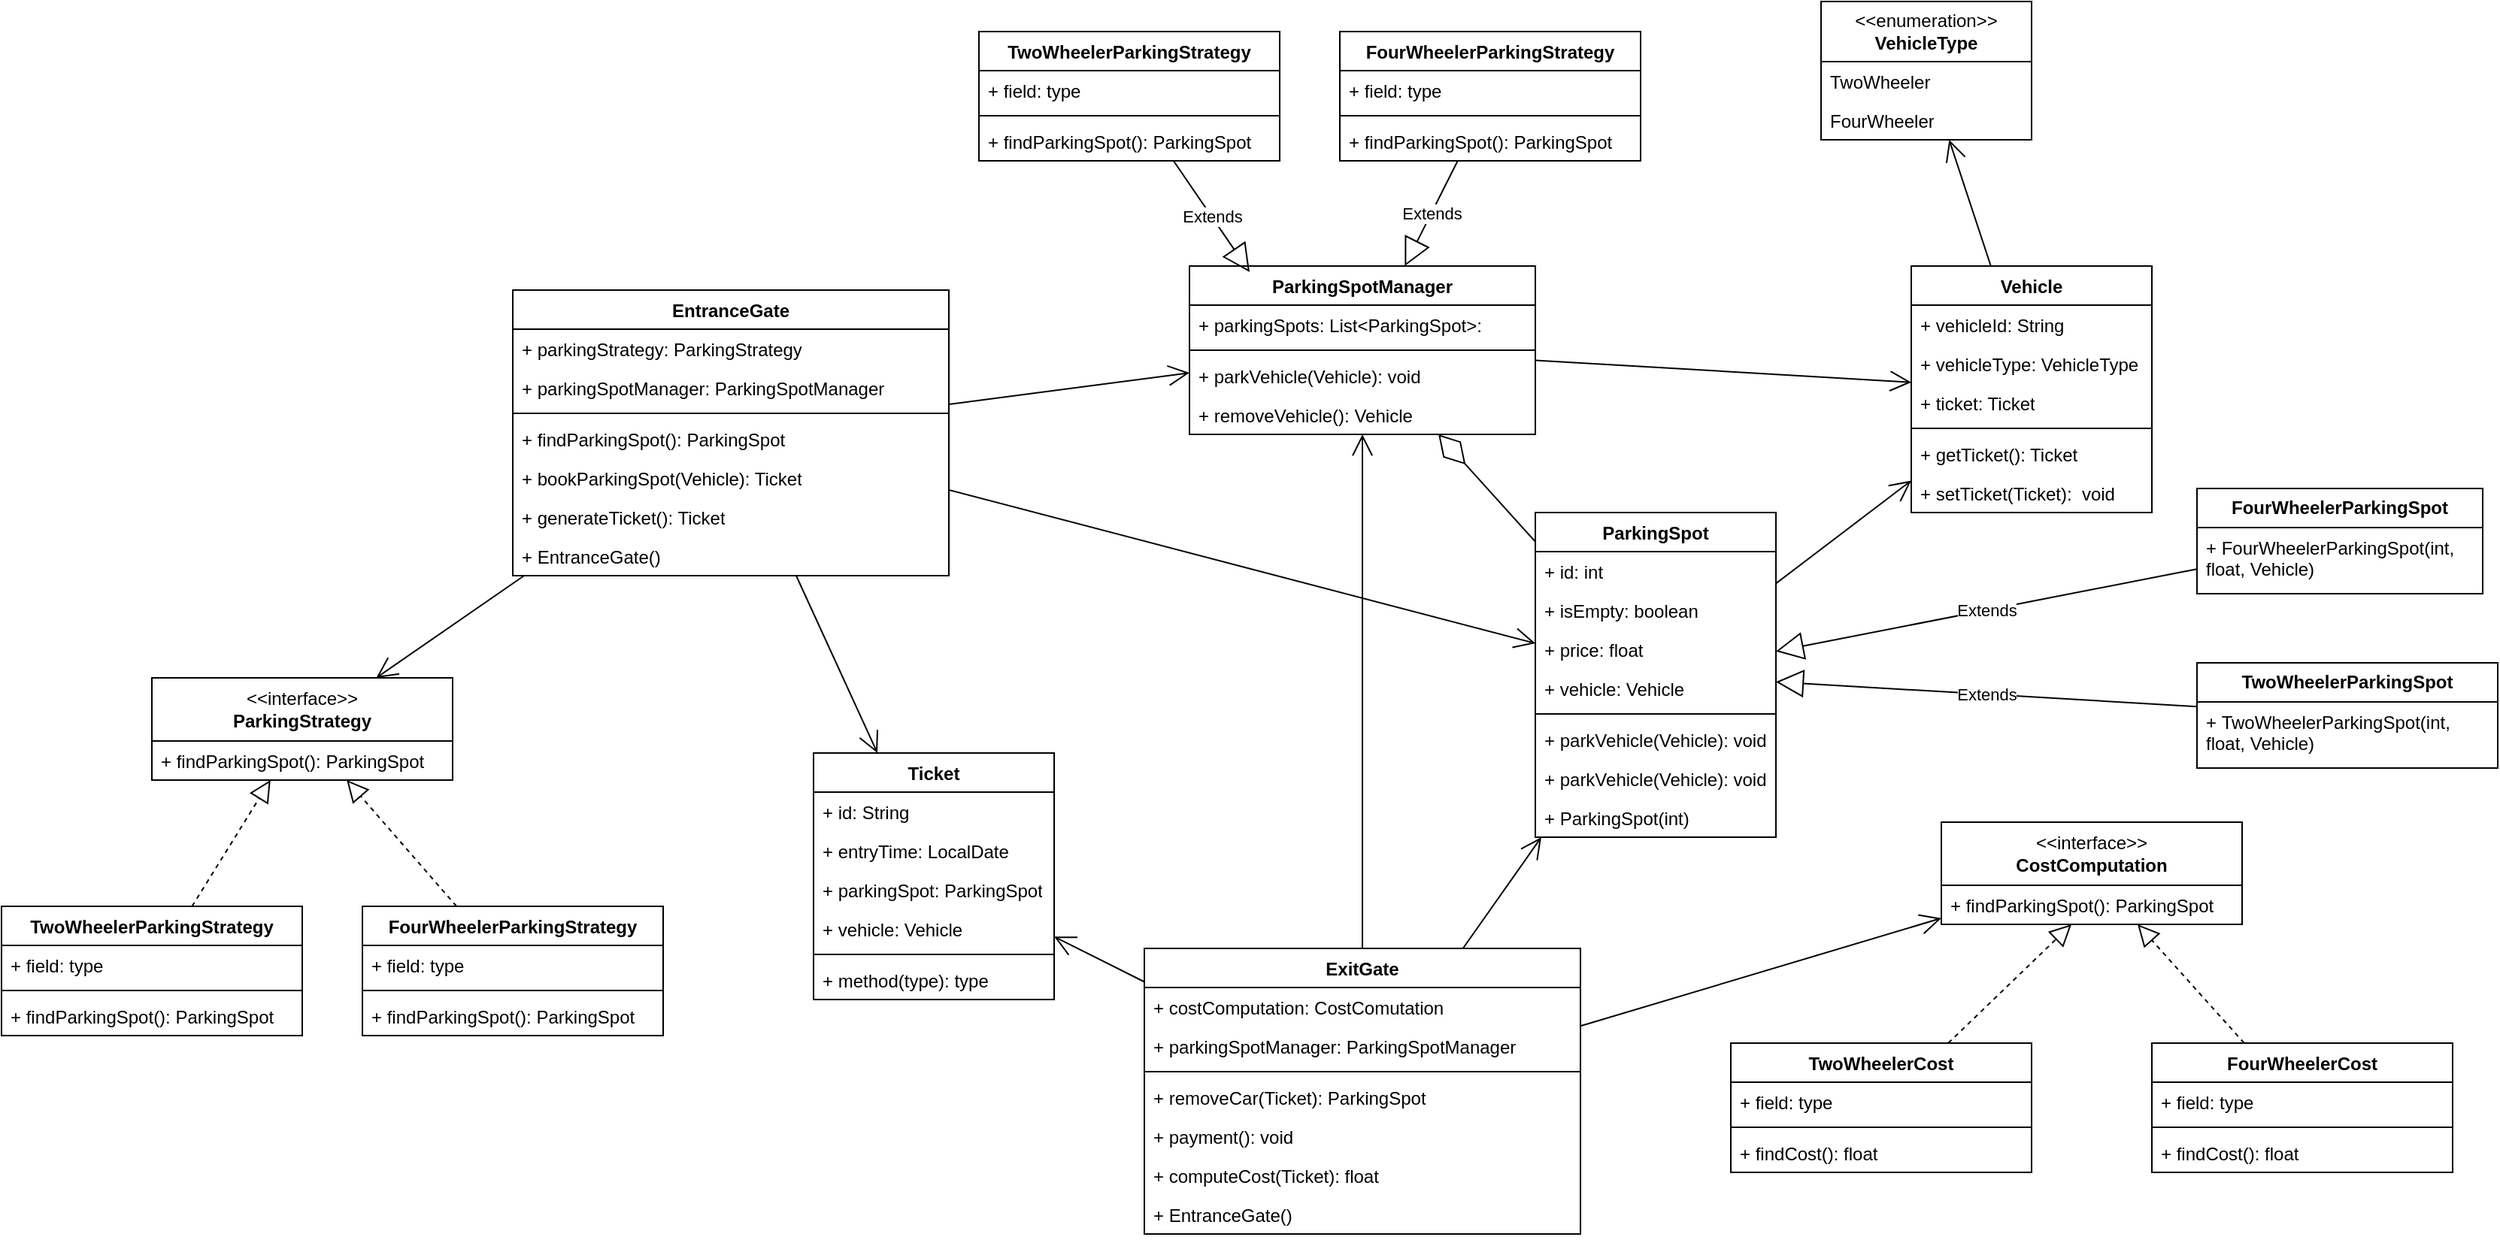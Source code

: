 <mxfile version="24.9.1">
  <diagram name="Page-1" id="A_3Z3gADPUwUNIoHM96N">
    <mxGraphModel dx="2516" dy="828" grid="1" gridSize="10" guides="1" tooltips="1" connect="1" arrows="1" fold="1" page="1" pageScale="1" pageWidth="850" pageHeight="1100" math="0" shadow="0">
      <root>
        <mxCell id="0" />
        <mxCell id="1" parent="0" />
        <mxCell id="FUsT_DUkwrvL3j2b9HlF-2" value="Vehicle" style="swimlane;fontStyle=1;align=center;verticalAlign=top;childLayout=stackLayout;horizontal=1;startSize=26;horizontalStack=0;resizeParent=1;resizeParentMax=0;resizeLast=0;collapsible=1;marginBottom=0;whiteSpace=wrap;html=1;" parent="1" vertex="1">
          <mxGeometry x="640" y="196" width="160" height="164" as="geometry" />
        </mxCell>
        <mxCell id="FUsT_DUkwrvL3j2b9HlF-6" value="+ vehicleId: String" style="text;strokeColor=none;fillColor=none;align=left;verticalAlign=top;spacingLeft=4;spacingRight=4;overflow=hidden;rotatable=0;points=[[0,0.5],[1,0.5]];portConstraint=eastwest;whiteSpace=wrap;html=1;" parent="FUsT_DUkwrvL3j2b9HlF-2" vertex="1">
          <mxGeometry y="26" width="160" height="26" as="geometry" />
        </mxCell>
        <mxCell id="FUsT_DUkwrvL3j2b9HlF-3" value="+ vehicleType: VehicleType" style="text;strokeColor=none;fillColor=none;align=left;verticalAlign=top;spacingLeft=4;spacingRight=4;overflow=hidden;rotatable=0;points=[[0,0.5],[1,0.5]];portConstraint=eastwest;whiteSpace=wrap;html=1;" parent="FUsT_DUkwrvL3j2b9HlF-2" vertex="1">
          <mxGeometry y="52" width="160" height="26" as="geometry" />
        </mxCell>
        <mxCell id="usucoXIrSyhPWJCQxuVE-34" value="+ ticket: Ticket" style="text;strokeColor=none;fillColor=none;align=left;verticalAlign=top;spacingLeft=4;spacingRight=4;overflow=hidden;rotatable=0;points=[[0,0.5],[1,0.5]];portConstraint=eastwest;whiteSpace=wrap;html=1;" parent="FUsT_DUkwrvL3j2b9HlF-2" vertex="1">
          <mxGeometry y="78" width="160" height="26" as="geometry" />
        </mxCell>
        <mxCell id="FUsT_DUkwrvL3j2b9HlF-4" value="" style="line;strokeWidth=1;fillColor=none;align=left;verticalAlign=middle;spacingTop=-1;spacingLeft=3;spacingRight=3;rotatable=0;labelPosition=right;points=[];portConstraint=eastwest;strokeColor=inherit;" parent="FUsT_DUkwrvL3j2b9HlF-2" vertex="1">
          <mxGeometry y="104" width="160" height="8" as="geometry" />
        </mxCell>
        <mxCell id="FUsT_DUkwrvL3j2b9HlF-5" value="+ getTicket(): Ticket" style="text;strokeColor=none;fillColor=none;align=left;verticalAlign=top;spacingLeft=4;spacingRight=4;overflow=hidden;rotatable=0;points=[[0,0.5],[1,0.5]];portConstraint=eastwest;whiteSpace=wrap;html=1;" parent="FUsT_DUkwrvL3j2b9HlF-2" vertex="1">
          <mxGeometry y="112" width="160" height="26" as="geometry" />
        </mxCell>
        <mxCell id="usucoXIrSyhPWJCQxuVE-49" value="+ setTicket(Ticket):&amp;nbsp; void" style="text;strokeColor=none;fillColor=none;align=left;verticalAlign=top;spacingLeft=4;spacingRight=4;overflow=hidden;rotatable=0;points=[[0,0.5],[1,0.5]];portConstraint=eastwest;whiteSpace=wrap;html=1;" parent="FUsT_DUkwrvL3j2b9HlF-2" vertex="1">
          <mxGeometry y="138" width="160" height="26" as="geometry" />
        </mxCell>
        <mxCell id="FUsT_DUkwrvL3j2b9HlF-9" value="&amp;lt;&amp;lt;enumeration&amp;gt;&amp;gt;&lt;br&gt;&lt;b&gt;VehicleType&lt;br&gt;&lt;/b&gt;" style="swimlane;fontStyle=0;childLayout=stackLayout;horizontal=1;startSize=40;fillColor=none;horizontalStack=0;resizeParent=1;resizeParentMax=0;resizeLast=0;collapsible=1;marginBottom=0;whiteSpace=wrap;html=1;" parent="1" vertex="1">
          <mxGeometry x="580" y="20" width="140" height="92" as="geometry" />
        </mxCell>
        <mxCell id="FUsT_DUkwrvL3j2b9HlF-10" value="TwoWheeler" style="text;strokeColor=none;fillColor=none;align=left;verticalAlign=top;spacingLeft=4;spacingRight=4;overflow=hidden;rotatable=0;points=[[0,0.5],[1,0.5]];portConstraint=eastwest;whiteSpace=wrap;html=1;" parent="FUsT_DUkwrvL3j2b9HlF-9" vertex="1">
          <mxGeometry y="40" width="140" height="26" as="geometry" />
        </mxCell>
        <mxCell id="FUsT_DUkwrvL3j2b9HlF-11" value="FourWheeler" style="text;strokeColor=none;fillColor=none;align=left;verticalAlign=top;spacingLeft=4;spacingRight=4;overflow=hidden;rotatable=0;points=[[0,0.5],[1,0.5]];portConstraint=eastwest;whiteSpace=wrap;html=1;" parent="FUsT_DUkwrvL3j2b9HlF-9" vertex="1">
          <mxGeometry y="66" width="140" height="26" as="geometry" />
        </mxCell>
        <mxCell id="FUsT_DUkwrvL3j2b9HlF-14" value="" style="endArrow=open;endFill=1;endSize=12;html=1;rounded=0;" parent="1" source="FUsT_DUkwrvL3j2b9HlF-2" target="FUsT_DUkwrvL3j2b9HlF-9" edge="1">
          <mxGeometry width="160" relative="1" as="geometry">
            <mxPoint x="340" y="420" as="sourcePoint" />
            <mxPoint x="500" y="420" as="targetPoint" />
          </mxGeometry>
        </mxCell>
        <mxCell id="FUsT_DUkwrvL3j2b9HlF-19" value="ParkingSpot" style="swimlane;fontStyle=1;align=center;verticalAlign=top;childLayout=stackLayout;horizontal=1;startSize=26;horizontalStack=0;resizeParent=1;resizeParentMax=0;resizeLast=0;collapsible=1;marginBottom=0;whiteSpace=wrap;html=1;" parent="1" vertex="1">
          <mxGeometry x="390" y="360" width="160" height="216" as="geometry" />
        </mxCell>
        <mxCell id="FUsT_DUkwrvL3j2b9HlF-20" value="+ id: int" style="text;strokeColor=none;fillColor=none;align=left;verticalAlign=top;spacingLeft=4;spacingRight=4;overflow=hidden;rotatable=0;points=[[0,0.5],[1,0.5]];portConstraint=eastwest;whiteSpace=wrap;html=1;" parent="FUsT_DUkwrvL3j2b9HlF-19" vertex="1">
          <mxGeometry y="26" width="160" height="26" as="geometry" />
        </mxCell>
        <mxCell id="FUsT_DUkwrvL3j2b9HlF-25" value="+ isEmpty: boolean" style="text;strokeColor=none;fillColor=none;align=left;verticalAlign=top;spacingLeft=4;spacingRight=4;overflow=hidden;rotatable=0;points=[[0,0.5],[1,0.5]];portConstraint=eastwest;whiteSpace=wrap;html=1;" parent="FUsT_DUkwrvL3j2b9HlF-19" vertex="1">
          <mxGeometry y="52" width="160" height="26" as="geometry" />
        </mxCell>
        <mxCell id="FUsT_DUkwrvL3j2b9HlF-26" value="+ price: float" style="text;strokeColor=none;fillColor=none;align=left;verticalAlign=top;spacingLeft=4;spacingRight=4;overflow=hidden;rotatable=0;points=[[0,0.5],[1,0.5]];portConstraint=eastwest;whiteSpace=wrap;html=1;" parent="FUsT_DUkwrvL3j2b9HlF-19" vertex="1">
          <mxGeometry y="78" width="160" height="26" as="geometry" />
        </mxCell>
        <mxCell id="FUsT_DUkwrvL3j2b9HlF-23" value="+ vehicle: Vehicle" style="text;strokeColor=none;fillColor=none;align=left;verticalAlign=top;spacingLeft=4;spacingRight=4;overflow=hidden;rotatable=0;points=[[0,0.5],[1,0.5]];portConstraint=eastwest;whiteSpace=wrap;html=1;" parent="FUsT_DUkwrvL3j2b9HlF-19" vertex="1">
          <mxGeometry y="104" width="160" height="26" as="geometry" />
        </mxCell>
        <mxCell id="FUsT_DUkwrvL3j2b9HlF-21" value="" style="line;strokeWidth=1;fillColor=none;align=left;verticalAlign=middle;spacingTop=-1;spacingLeft=3;spacingRight=3;rotatable=0;labelPosition=right;points=[];portConstraint=eastwest;strokeColor=inherit;" parent="FUsT_DUkwrvL3j2b9HlF-19" vertex="1">
          <mxGeometry y="130" width="160" height="8" as="geometry" />
        </mxCell>
        <mxCell id="FUsT_DUkwrvL3j2b9HlF-22" value="+ parkVehicle(Vehicle): void" style="text;strokeColor=none;fillColor=none;align=left;verticalAlign=top;spacingLeft=4;spacingRight=4;overflow=hidden;rotatable=0;points=[[0,0.5],[1,0.5]];portConstraint=eastwest;whiteSpace=wrap;html=1;" parent="FUsT_DUkwrvL3j2b9HlF-19" vertex="1">
          <mxGeometry y="138" width="160" height="26" as="geometry" />
        </mxCell>
        <mxCell id="FUsT_DUkwrvL3j2b9HlF-28" value="+ parkVehicle(Vehicle): void" style="text;strokeColor=none;fillColor=none;align=left;verticalAlign=top;spacingLeft=4;spacingRight=4;overflow=hidden;rotatable=0;points=[[0,0.5],[1,0.5]];portConstraint=eastwest;whiteSpace=wrap;html=1;" parent="FUsT_DUkwrvL3j2b9HlF-19" vertex="1">
          <mxGeometry y="164" width="160" height="26" as="geometry" />
        </mxCell>
        <mxCell id="FUsT_DUkwrvL3j2b9HlF-27" value="+ ParkingSpot(int)" style="text;strokeColor=none;fillColor=none;align=left;verticalAlign=top;spacingLeft=4;spacingRight=4;overflow=hidden;rotatable=0;points=[[0,0.5],[1,0.5]];portConstraint=eastwest;whiteSpace=wrap;html=1;" parent="FUsT_DUkwrvL3j2b9HlF-19" vertex="1">
          <mxGeometry y="190" width="160" height="26" as="geometry" />
        </mxCell>
        <mxCell id="FUsT_DUkwrvL3j2b9HlF-29" value="ParkingSpotManager" style="swimlane;fontStyle=1;align=center;verticalAlign=top;childLayout=stackLayout;horizontal=1;startSize=26;horizontalStack=0;resizeParent=1;resizeParentMax=0;resizeLast=0;collapsible=1;marginBottom=0;whiteSpace=wrap;html=1;" parent="1" vertex="1">
          <mxGeometry x="160" y="196" width="230" height="112" as="geometry" />
        </mxCell>
        <mxCell id="FUsT_DUkwrvL3j2b9HlF-33" value="+ parkingSpots: List&amp;lt;ParkingSpot&amp;gt;:" style="text;strokeColor=none;fillColor=none;align=left;verticalAlign=top;spacingLeft=4;spacingRight=4;overflow=hidden;rotatable=0;points=[[0,0.5],[1,0.5]];portConstraint=eastwest;whiteSpace=wrap;html=1;" parent="FUsT_DUkwrvL3j2b9HlF-29" vertex="1">
          <mxGeometry y="26" width="230" height="26" as="geometry" />
        </mxCell>
        <mxCell id="FUsT_DUkwrvL3j2b9HlF-31" value="" style="line;strokeWidth=1;fillColor=none;align=left;verticalAlign=middle;spacingTop=-1;spacingLeft=3;spacingRight=3;rotatable=0;labelPosition=right;points=[];portConstraint=eastwest;strokeColor=inherit;" parent="FUsT_DUkwrvL3j2b9HlF-29" vertex="1">
          <mxGeometry y="52" width="230" height="8" as="geometry" />
        </mxCell>
        <mxCell id="FUsT_DUkwrvL3j2b9HlF-32" value="+ parkVehicle(Vehicle): void" style="text;strokeColor=none;fillColor=none;align=left;verticalAlign=top;spacingLeft=4;spacingRight=4;overflow=hidden;rotatable=0;points=[[0,0.5],[1,0.5]];portConstraint=eastwest;whiteSpace=wrap;html=1;" parent="FUsT_DUkwrvL3j2b9HlF-29" vertex="1">
          <mxGeometry y="60" width="230" height="26" as="geometry" />
        </mxCell>
        <mxCell id="FUsT_DUkwrvL3j2b9HlF-34" value="+ removeVehicle(): Vehicle" style="text;strokeColor=none;fillColor=none;align=left;verticalAlign=top;spacingLeft=4;spacingRight=4;overflow=hidden;rotatable=0;points=[[0,0.5],[1,0.5]];portConstraint=eastwest;whiteSpace=wrap;html=1;" parent="FUsT_DUkwrvL3j2b9HlF-29" vertex="1">
          <mxGeometry y="86" width="230" height="26" as="geometry" />
        </mxCell>
        <mxCell id="FUsT_DUkwrvL3j2b9HlF-35" value="" style="endArrow=diamondThin;endFill=0;endSize=24;html=1;rounded=0;" parent="1" source="FUsT_DUkwrvL3j2b9HlF-19" target="FUsT_DUkwrvL3j2b9HlF-29" edge="1">
          <mxGeometry width="160" relative="1" as="geometry">
            <mxPoint x="190" y="270" as="sourcePoint" />
            <mxPoint x="350" y="270" as="targetPoint" />
          </mxGeometry>
        </mxCell>
        <mxCell id="FUsT_DUkwrvL3j2b9HlF-37" value="" style="endArrow=open;endFill=1;endSize=12;html=1;rounded=0;" parent="1" source="FUsT_DUkwrvL3j2b9HlF-19" target="FUsT_DUkwrvL3j2b9HlF-2" edge="1">
          <mxGeometry width="160" relative="1" as="geometry">
            <mxPoint x="540" y="418" as="sourcePoint" />
            <mxPoint x="569" y="320" as="targetPoint" />
          </mxGeometry>
        </mxCell>
        <mxCell id="FUsT_DUkwrvL3j2b9HlF-38" value="" style="endArrow=open;endFill=1;endSize=12;html=1;rounded=0;" parent="1" source="FUsT_DUkwrvL3j2b9HlF-29" target="FUsT_DUkwrvL3j2b9HlF-2" edge="1">
          <mxGeometry width="160" relative="1" as="geometry">
            <mxPoint x="757" y="290" as="sourcePoint" />
            <mxPoint x="786" y="192" as="targetPoint" />
          </mxGeometry>
        </mxCell>
        <mxCell id="FUsT_DUkwrvL3j2b9HlF-39" value="Ticket" style="swimlane;fontStyle=1;align=center;verticalAlign=top;childLayout=stackLayout;horizontal=1;startSize=26;horizontalStack=0;resizeParent=1;resizeParentMax=0;resizeLast=0;collapsible=1;marginBottom=0;whiteSpace=wrap;html=1;" parent="1" vertex="1">
          <mxGeometry x="-90" y="520" width="160" height="164" as="geometry" />
        </mxCell>
        <mxCell id="FUsT_DUkwrvL3j2b9HlF-40" value="+ id: String" style="text;strokeColor=none;fillColor=none;align=left;verticalAlign=top;spacingLeft=4;spacingRight=4;overflow=hidden;rotatable=0;points=[[0,0.5],[1,0.5]];portConstraint=eastwest;whiteSpace=wrap;html=1;" parent="FUsT_DUkwrvL3j2b9HlF-39" vertex="1">
          <mxGeometry y="26" width="160" height="26" as="geometry" />
        </mxCell>
        <mxCell id="FUsT_DUkwrvL3j2b9HlF-44" value="+ entryTime: LocalDate" style="text;strokeColor=none;fillColor=none;align=left;verticalAlign=top;spacingLeft=4;spacingRight=4;overflow=hidden;rotatable=0;points=[[0,0.5],[1,0.5]];portConstraint=eastwest;whiteSpace=wrap;html=1;" parent="FUsT_DUkwrvL3j2b9HlF-39" vertex="1">
          <mxGeometry y="52" width="160" height="26" as="geometry" />
        </mxCell>
        <mxCell id="FUsT_DUkwrvL3j2b9HlF-45" value="+ parkingSpot: ParkingSpot" style="text;strokeColor=none;fillColor=none;align=left;verticalAlign=top;spacingLeft=4;spacingRight=4;overflow=hidden;rotatable=0;points=[[0,0.5],[1,0.5]];portConstraint=eastwest;whiteSpace=wrap;html=1;" parent="FUsT_DUkwrvL3j2b9HlF-39" vertex="1">
          <mxGeometry y="78" width="160" height="26" as="geometry" />
        </mxCell>
        <mxCell id="FUsT_DUkwrvL3j2b9HlF-43" value="+ vehicle: Vehicle" style="text;strokeColor=none;fillColor=none;align=left;verticalAlign=top;spacingLeft=4;spacingRight=4;overflow=hidden;rotatable=0;points=[[0,0.5],[1,0.5]];portConstraint=eastwest;whiteSpace=wrap;html=1;" parent="FUsT_DUkwrvL3j2b9HlF-39" vertex="1">
          <mxGeometry y="104" width="160" height="26" as="geometry" />
        </mxCell>
        <mxCell id="FUsT_DUkwrvL3j2b9HlF-41" value="" style="line;strokeWidth=1;fillColor=none;align=left;verticalAlign=middle;spacingTop=-1;spacingLeft=3;spacingRight=3;rotatable=0;labelPosition=right;points=[];portConstraint=eastwest;strokeColor=inherit;" parent="FUsT_DUkwrvL3j2b9HlF-39" vertex="1">
          <mxGeometry y="130" width="160" height="8" as="geometry" />
        </mxCell>
        <mxCell id="FUsT_DUkwrvL3j2b9HlF-42" value="+ method(type): type" style="text;strokeColor=none;fillColor=none;align=left;verticalAlign=top;spacingLeft=4;spacingRight=4;overflow=hidden;rotatable=0;points=[[0,0.5],[1,0.5]];portConstraint=eastwest;whiteSpace=wrap;html=1;" parent="FUsT_DUkwrvL3j2b9HlF-39" vertex="1">
          <mxGeometry y="138" width="160" height="26" as="geometry" />
        </mxCell>
        <mxCell id="usucoXIrSyhPWJCQxuVE-2" value="&amp;lt;&amp;lt;interface&amp;gt;&amp;gt;&lt;div&gt;&lt;b&gt;ParkingStrategy&lt;/b&gt;&lt;/div&gt;" style="swimlane;fontStyle=0;childLayout=stackLayout;horizontal=1;startSize=42;fillColor=none;horizontalStack=0;resizeParent=1;resizeParentMax=0;resizeLast=0;collapsible=1;marginBottom=0;whiteSpace=wrap;html=1;" parent="1" vertex="1">
          <mxGeometry x="-530" y="470" width="200" height="68" as="geometry" />
        </mxCell>
        <mxCell id="usucoXIrSyhPWJCQxuVE-3" value="+ findParkingSpot(): ParkingSpot" style="text;strokeColor=none;fillColor=none;align=left;verticalAlign=top;spacingLeft=4;spacingRight=4;overflow=hidden;rotatable=0;points=[[0,0.5],[1,0.5]];portConstraint=eastwest;whiteSpace=wrap;html=1;" parent="usucoXIrSyhPWJCQxuVE-2" vertex="1">
          <mxGeometry y="42" width="200" height="26" as="geometry" />
        </mxCell>
        <mxCell id="usucoXIrSyhPWJCQxuVE-6" style="edgeStyle=orthogonalEdgeStyle;rounded=0;orthogonalLoop=1;jettySize=auto;html=1;exitX=1;exitY=0.5;exitDx=0;exitDy=0;" parent="usucoXIrSyhPWJCQxuVE-2" source="usucoXIrSyhPWJCQxuVE-3" target="usucoXIrSyhPWJCQxuVE-3" edge="1">
          <mxGeometry relative="1" as="geometry" />
        </mxCell>
        <mxCell id="usucoXIrSyhPWJCQxuVE-7" value="TwoWheelerParkingStrategy" style="swimlane;fontStyle=1;align=center;verticalAlign=top;childLayout=stackLayout;horizontal=1;startSize=26;horizontalStack=0;resizeParent=1;resizeParentMax=0;resizeLast=0;collapsible=1;marginBottom=0;whiteSpace=wrap;html=1;" parent="1" vertex="1">
          <mxGeometry x="-630" y="622" width="200" height="86" as="geometry" />
        </mxCell>
        <mxCell id="usucoXIrSyhPWJCQxuVE-8" value="+ field: type" style="text;strokeColor=none;fillColor=none;align=left;verticalAlign=top;spacingLeft=4;spacingRight=4;overflow=hidden;rotatable=0;points=[[0,0.5],[1,0.5]];portConstraint=eastwest;whiteSpace=wrap;html=1;" parent="usucoXIrSyhPWJCQxuVE-7" vertex="1">
          <mxGeometry y="26" width="200" height="26" as="geometry" />
        </mxCell>
        <mxCell id="usucoXIrSyhPWJCQxuVE-9" value="" style="line;strokeWidth=1;fillColor=none;align=left;verticalAlign=middle;spacingTop=-1;spacingLeft=3;spacingRight=3;rotatable=0;labelPosition=right;points=[];portConstraint=eastwest;strokeColor=inherit;" parent="usucoXIrSyhPWJCQxuVE-7" vertex="1">
          <mxGeometry y="52" width="200" height="8" as="geometry" />
        </mxCell>
        <mxCell id="usucoXIrSyhPWJCQxuVE-10" value="+ findParkingSpot(): ParkingSpot" style="text;strokeColor=none;fillColor=none;align=left;verticalAlign=top;spacingLeft=4;spacingRight=4;overflow=hidden;rotatable=0;points=[[0,0.5],[1,0.5]];portConstraint=eastwest;whiteSpace=wrap;html=1;" parent="usucoXIrSyhPWJCQxuVE-7" vertex="1">
          <mxGeometry y="60" width="200" height="26" as="geometry" />
        </mxCell>
        <mxCell id="usucoXIrSyhPWJCQxuVE-11" value="FourWheelerParkingStrategy" style="swimlane;fontStyle=1;align=center;verticalAlign=top;childLayout=stackLayout;horizontal=1;startSize=26;horizontalStack=0;resizeParent=1;resizeParentMax=0;resizeLast=0;collapsible=1;marginBottom=0;whiteSpace=wrap;html=1;" parent="1" vertex="1">
          <mxGeometry x="-390" y="622" width="200" height="86" as="geometry" />
        </mxCell>
        <mxCell id="usucoXIrSyhPWJCQxuVE-12" value="+ field: type" style="text;strokeColor=none;fillColor=none;align=left;verticalAlign=top;spacingLeft=4;spacingRight=4;overflow=hidden;rotatable=0;points=[[0,0.5],[1,0.5]];portConstraint=eastwest;whiteSpace=wrap;html=1;" parent="usucoXIrSyhPWJCQxuVE-11" vertex="1">
          <mxGeometry y="26" width="200" height="26" as="geometry" />
        </mxCell>
        <mxCell id="usucoXIrSyhPWJCQxuVE-13" value="" style="line;strokeWidth=1;fillColor=none;align=left;verticalAlign=middle;spacingTop=-1;spacingLeft=3;spacingRight=3;rotatable=0;labelPosition=right;points=[];portConstraint=eastwest;strokeColor=inherit;" parent="usucoXIrSyhPWJCQxuVE-11" vertex="1">
          <mxGeometry y="52" width="200" height="8" as="geometry" />
        </mxCell>
        <mxCell id="usucoXIrSyhPWJCQxuVE-14" value="+ findParkingSpot(): ParkingSpot" style="text;strokeColor=none;fillColor=none;align=left;verticalAlign=top;spacingLeft=4;spacingRight=4;overflow=hidden;rotatable=0;points=[[0,0.5],[1,0.5]];portConstraint=eastwest;whiteSpace=wrap;html=1;" parent="usucoXIrSyhPWJCQxuVE-11" vertex="1">
          <mxGeometry y="60" width="200" height="26" as="geometry" />
        </mxCell>
        <mxCell id="usucoXIrSyhPWJCQxuVE-15" value="&amp;lt;&amp;lt;interface&amp;gt;&amp;gt;&lt;div&gt;&lt;b&gt;CostComputation&lt;/b&gt;&lt;/div&gt;" style="swimlane;fontStyle=0;childLayout=stackLayout;horizontal=1;startSize=42;fillColor=none;horizontalStack=0;resizeParent=1;resizeParentMax=0;resizeLast=0;collapsible=1;marginBottom=0;whiteSpace=wrap;html=1;" parent="1" vertex="1">
          <mxGeometry x="660" y="566" width="200" height="68" as="geometry" />
        </mxCell>
        <mxCell id="usucoXIrSyhPWJCQxuVE-16" value="+ findParkingSpot(): ParkingSpot" style="text;strokeColor=none;fillColor=none;align=left;verticalAlign=top;spacingLeft=4;spacingRight=4;overflow=hidden;rotatable=0;points=[[0,0.5],[1,0.5]];portConstraint=eastwest;whiteSpace=wrap;html=1;" parent="usucoXIrSyhPWJCQxuVE-15" vertex="1">
          <mxGeometry y="42" width="200" height="26" as="geometry" />
        </mxCell>
        <mxCell id="usucoXIrSyhPWJCQxuVE-17" style="edgeStyle=orthogonalEdgeStyle;rounded=0;orthogonalLoop=1;jettySize=auto;html=1;exitX=1;exitY=0.5;exitDx=0;exitDy=0;" parent="usucoXIrSyhPWJCQxuVE-15" source="usucoXIrSyhPWJCQxuVE-16" target="usucoXIrSyhPWJCQxuVE-16" edge="1">
          <mxGeometry relative="1" as="geometry" />
        </mxCell>
        <mxCell id="usucoXIrSyhPWJCQxuVE-18" value="TwoWheelerCost" style="swimlane;fontStyle=1;align=center;verticalAlign=top;childLayout=stackLayout;horizontal=1;startSize=26;horizontalStack=0;resizeParent=1;resizeParentMax=0;resizeLast=0;collapsible=1;marginBottom=0;whiteSpace=wrap;html=1;" parent="1" vertex="1">
          <mxGeometry x="520" y="713" width="200" height="86" as="geometry" />
        </mxCell>
        <mxCell id="usucoXIrSyhPWJCQxuVE-19" value="+ field: type" style="text;strokeColor=none;fillColor=none;align=left;verticalAlign=top;spacingLeft=4;spacingRight=4;overflow=hidden;rotatable=0;points=[[0,0.5],[1,0.5]];portConstraint=eastwest;whiteSpace=wrap;html=1;" parent="usucoXIrSyhPWJCQxuVE-18" vertex="1">
          <mxGeometry y="26" width="200" height="26" as="geometry" />
        </mxCell>
        <mxCell id="usucoXIrSyhPWJCQxuVE-20" value="" style="line;strokeWidth=1;fillColor=none;align=left;verticalAlign=middle;spacingTop=-1;spacingLeft=3;spacingRight=3;rotatable=0;labelPosition=right;points=[];portConstraint=eastwest;strokeColor=inherit;" parent="usucoXIrSyhPWJCQxuVE-18" vertex="1">
          <mxGeometry y="52" width="200" height="8" as="geometry" />
        </mxCell>
        <mxCell id="usucoXIrSyhPWJCQxuVE-21" value="+ findCost(): float" style="text;strokeColor=none;fillColor=none;align=left;verticalAlign=top;spacingLeft=4;spacingRight=4;overflow=hidden;rotatable=0;points=[[0,0.5],[1,0.5]];portConstraint=eastwest;whiteSpace=wrap;html=1;" parent="usucoXIrSyhPWJCQxuVE-18" vertex="1">
          <mxGeometry y="60" width="200" height="26" as="geometry" />
        </mxCell>
        <mxCell id="usucoXIrSyhPWJCQxuVE-22" value="FourWheelerCost" style="swimlane;fontStyle=1;align=center;verticalAlign=top;childLayout=stackLayout;horizontal=1;startSize=26;horizontalStack=0;resizeParent=1;resizeParentMax=0;resizeLast=0;collapsible=1;marginBottom=0;whiteSpace=wrap;html=1;" parent="1" vertex="1">
          <mxGeometry x="800" y="713" width="200" height="86" as="geometry" />
        </mxCell>
        <mxCell id="usucoXIrSyhPWJCQxuVE-23" value="+ field: type" style="text;strokeColor=none;fillColor=none;align=left;verticalAlign=top;spacingLeft=4;spacingRight=4;overflow=hidden;rotatable=0;points=[[0,0.5],[1,0.5]];portConstraint=eastwest;whiteSpace=wrap;html=1;" parent="usucoXIrSyhPWJCQxuVE-22" vertex="1">
          <mxGeometry y="26" width="200" height="26" as="geometry" />
        </mxCell>
        <mxCell id="usucoXIrSyhPWJCQxuVE-24" value="" style="line;strokeWidth=1;fillColor=none;align=left;verticalAlign=middle;spacingTop=-1;spacingLeft=3;spacingRight=3;rotatable=0;labelPosition=right;points=[];portConstraint=eastwest;strokeColor=inherit;" parent="usucoXIrSyhPWJCQxuVE-22" vertex="1">
          <mxGeometry y="52" width="200" height="8" as="geometry" />
        </mxCell>
        <mxCell id="usucoXIrSyhPWJCQxuVE-25" value="+ findCost(): float" style="text;strokeColor=none;fillColor=none;align=left;verticalAlign=top;spacingLeft=4;spacingRight=4;overflow=hidden;rotatable=0;points=[[0,0.5],[1,0.5]];portConstraint=eastwest;whiteSpace=wrap;html=1;" parent="usucoXIrSyhPWJCQxuVE-22" vertex="1">
          <mxGeometry y="60" width="200" height="26" as="geometry" />
        </mxCell>
        <mxCell id="usucoXIrSyhPWJCQxuVE-26" value="" style="endArrow=block;dashed=1;endFill=0;endSize=12;html=1;rounded=0;" parent="1" source="usucoXIrSyhPWJCQxuVE-18" target="usucoXIrSyhPWJCQxuVE-16" edge="1">
          <mxGeometry width="160" relative="1" as="geometry">
            <mxPoint x="870" y="606" as="sourcePoint" />
            <mxPoint x="1030" y="606" as="targetPoint" />
          </mxGeometry>
        </mxCell>
        <mxCell id="usucoXIrSyhPWJCQxuVE-27" value="" style="endArrow=block;dashed=1;endFill=0;endSize=12;html=1;rounded=0;" parent="1" source="usucoXIrSyhPWJCQxuVE-22" target="usucoXIrSyhPWJCQxuVE-15" edge="1">
          <mxGeometry width="160" relative="1" as="geometry">
            <mxPoint x="715" y="723" as="sourcePoint" />
            <mxPoint x="760" y="636" as="targetPoint" />
          </mxGeometry>
        </mxCell>
        <mxCell id="usucoXIrSyhPWJCQxuVE-28" value="" style="endArrow=block;dashed=1;endFill=0;endSize=12;html=1;rounded=0;" parent="1" source="usucoXIrSyhPWJCQxuVE-11" target="usucoXIrSyhPWJCQxuVE-2" edge="1">
          <mxGeometry width="160" relative="1" as="geometry">
            <mxPoint x="-321" y="629" as="sourcePoint" />
            <mxPoint x="-330" y="552" as="targetPoint" />
          </mxGeometry>
        </mxCell>
        <mxCell id="usucoXIrSyhPWJCQxuVE-29" value="" style="endArrow=block;dashed=1;endFill=0;endSize=12;html=1;rounded=0;" parent="1" source="usucoXIrSyhPWJCQxuVE-7" target="usucoXIrSyhPWJCQxuVE-2" edge="1">
          <mxGeometry width="160" relative="1" as="geometry">
            <mxPoint x="-545.5" y="596.5" as="sourcePoint" />
            <mxPoint x="-654.5" y="519.5" as="targetPoint" />
          </mxGeometry>
        </mxCell>
        <mxCell id="usucoXIrSyhPWJCQxuVE-30" value="EntranceGate" style="swimlane;fontStyle=1;align=center;verticalAlign=top;childLayout=stackLayout;horizontal=1;startSize=26;horizontalStack=0;resizeParent=1;resizeParentMax=0;resizeLast=0;collapsible=1;marginBottom=0;whiteSpace=wrap;html=1;" parent="1" vertex="1">
          <mxGeometry x="-290" y="212" width="290" height="190" as="geometry" />
        </mxCell>
        <mxCell id="usucoXIrSyhPWJCQxuVE-31" value="+ parkingStrategy: ParkingStrategy" style="text;strokeColor=none;fillColor=none;align=left;verticalAlign=top;spacingLeft=4;spacingRight=4;overflow=hidden;rotatable=0;points=[[0,0.5],[1,0.5]];portConstraint=eastwest;whiteSpace=wrap;html=1;" parent="usucoXIrSyhPWJCQxuVE-30" vertex="1">
          <mxGeometry y="26" width="290" height="26" as="geometry" />
        </mxCell>
        <mxCell id="usucoXIrSyhPWJCQxuVE-39" value="+ parkingSpotManager: ParkingSpotManager" style="text;strokeColor=none;fillColor=none;align=left;verticalAlign=top;spacingLeft=4;spacingRight=4;overflow=hidden;rotatable=0;points=[[0,0.5],[1,0.5]];portConstraint=eastwest;whiteSpace=wrap;html=1;" parent="usucoXIrSyhPWJCQxuVE-30" vertex="1">
          <mxGeometry y="52" width="290" height="26" as="geometry" />
        </mxCell>
        <mxCell id="usucoXIrSyhPWJCQxuVE-32" value="" style="line;strokeWidth=1;fillColor=none;align=left;verticalAlign=middle;spacingTop=-1;spacingLeft=3;spacingRight=3;rotatable=0;labelPosition=right;points=[];portConstraint=eastwest;strokeColor=inherit;" parent="usucoXIrSyhPWJCQxuVE-30" vertex="1">
          <mxGeometry y="78" width="290" height="8" as="geometry" />
        </mxCell>
        <mxCell id="usucoXIrSyhPWJCQxuVE-33" value="+ findParkingSpot(): ParkingSpot" style="text;strokeColor=none;fillColor=none;align=left;verticalAlign=top;spacingLeft=4;spacingRight=4;overflow=hidden;rotatable=0;points=[[0,0.5],[1,0.5]];portConstraint=eastwest;whiteSpace=wrap;html=1;" parent="usucoXIrSyhPWJCQxuVE-30" vertex="1">
          <mxGeometry y="86" width="290" height="26" as="geometry" />
        </mxCell>
        <mxCell id="usucoXIrSyhPWJCQxuVE-37" value="+ bookParkingSpot(Vehicle): Ticket" style="text;strokeColor=none;fillColor=none;align=left;verticalAlign=top;spacingLeft=4;spacingRight=4;overflow=hidden;rotatable=0;points=[[0,0.5],[1,0.5]];portConstraint=eastwest;whiteSpace=wrap;html=1;" parent="usucoXIrSyhPWJCQxuVE-30" vertex="1">
          <mxGeometry y="112" width="290" height="26" as="geometry" />
        </mxCell>
        <mxCell id="usucoXIrSyhPWJCQxuVE-36" value="+ generateTicket(): Ticket" style="text;strokeColor=none;fillColor=none;align=left;verticalAlign=top;spacingLeft=4;spacingRight=4;overflow=hidden;rotatable=0;points=[[0,0.5],[1,0.5]];portConstraint=eastwest;whiteSpace=wrap;html=1;" parent="usucoXIrSyhPWJCQxuVE-30" vertex="1">
          <mxGeometry y="138" width="290" height="26" as="geometry" />
        </mxCell>
        <mxCell id="usucoXIrSyhPWJCQxuVE-38" value="+ EntranceGate()" style="text;strokeColor=none;fillColor=none;align=left;verticalAlign=top;spacingLeft=4;spacingRight=4;overflow=hidden;rotatable=0;points=[[0,0.5],[1,0.5]];portConstraint=eastwest;whiteSpace=wrap;html=1;" parent="usucoXIrSyhPWJCQxuVE-30" vertex="1">
          <mxGeometry y="164" width="290" height="26" as="geometry" />
        </mxCell>
        <mxCell id="usucoXIrSyhPWJCQxuVE-40" value="ExitGate&lt;div&gt;&lt;br&gt;&lt;/div&gt;" style="swimlane;fontStyle=1;align=center;verticalAlign=top;childLayout=stackLayout;horizontal=1;startSize=26;horizontalStack=0;resizeParent=1;resizeParentMax=0;resizeLast=0;collapsible=1;marginBottom=0;whiteSpace=wrap;html=1;" parent="1" vertex="1">
          <mxGeometry x="130" y="650" width="290" height="190" as="geometry" />
        </mxCell>
        <mxCell id="usucoXIrSyhPWJCQxuVE-41" value="+ costComputation: CostComutation" style="text;strokeColor=none;fillColor=none;align=left;verticalAlign=top;spacingLeft=4;spacingRight=4;overflow=hidden;rotatable=0;points=[[0,0.5],[1,0.5]];portConstraint=eastwest;whiteSpace=wrap;html=1;" parent="usucoXIrSyhPWJCQxuVE-40" vertex="1">
          <mxGeometry y="26" width="290" height="26" as="geometry" />
        </mxCell>
        <mxCell id="usucoXIrSyhPWJCQxuVE-42" value="+ parkingSpotManager: ParkingSpotManager" style="text;strokeColor=none;fillColor=none;align=left;verticalAlign=top;spacingLeft=4;spacingRight=4;overflow=hidden;rotatable=0;points=[[0,0.5],[1,0.5]];portConstraint=eastwest;whiteSpace=wrap;html=1;" parent="usucoXIrSyhPWJCQxuVE-40" vertex="1">
          <mxGeometry y="52" width="290" height="26" as="geometry" />
        </mxCell>
        <mxCell id="usucoXIrSyhPWJCQxuVE-43" value="" style="line;strokeWidth=1;fillColor=none;align=left;verticalAlign=middle;spacingTop=-1;spacingLeft=3;spacingRight=3;rotatable=0;labelPosition=right;points=[];portConstraint=eastwest;strokeColor=inherit;" parent="usucoXIrSyhPWJCQxuVE-40" vertex="1">
          <mxGeometry y="78" width="290" height="8" as="geometry" />
        </mxCell>
        <mxCell id="usucoXIrSyhPWJCQxuVE-44" value="+ removeCar(Ticket): ParkingSpot" style="text;strokeColor=none;fillColor=none;align=left;verticalAlign=top;spacingLeft=4;spacingRight=4;overflow=hidden;rotatable=0;points=[[0,0.5],[1,0.5]];portConstraint=eastwest;whiteSpace=wrap;html=1;" parent="usucoXIrSyhPWJCQxuVE-40" vertex="1">
          <mxGeometry y="86" width="290" height="26" as="geometry" />
        </mxCell>
        <mxCell id="usucoXIrSyhPWJCQxuVE-45" value="+ payment(): void" style="text;strokeColor=none;fillColor=none;align=left;verticalAlign=top;spacingLeft=4;spacingRight=4;overflow=hidden;rotatable=0;points=[[0,0.5],[1,0.5]];portConstraint=eastwest;whiteSpace=wrap;html=1;" parent="usucoXIrSyhPWJCQxuVE-40" vertex="1">
          <mxGeometry y="112" width="290" height="26" as="geometry" />
        </mxCell>
        <mxCell id="usucoXIrSyhPWJCQxuVE-46" value="+ computeCost(Ticket): float" style="text;strokeColor=none;fillColor=none;align=left;verticalAlign=top;spacingLeft=4;spacingRight=4;overflow=hidden;rotatable=0;points=[[0,0.5],[1,0.5]];portConstraint=eastwest;whiteSpace=wrap;html=1;" parent="usucoXIrSyhPWJCQxuVE-40" vertex="1">
          <mxGeometry y="138" width="290" height="26" as="geometry" />
        </mxCell>
        <mxCell id="usucoXIrSyhPWJCQxuVE-47" value="+ EntranceGate()" style="text;strokeColor=none;fillColor=none;align=left;verticalAlign=top;spacingLeft=4;spacingRight=4;overflow=hidden;rotatable=0;points=[[0,0.5],[1,0.5]];portConstraint=eastwest;whiteSpace=wrap;html=1;" parent="usucoXIrSyhPWJCQxuVE-40" vertex="1">
          <mxGeometry y="164" width="290" height="26" as="geometry" />
        </mxCell>
        <mxCell id="usucoXIrSyhPWJCQxuVE-50" value="" style="endArrow=open;endFill=1;endSize=12;html=1;rounded=0;" parent="1" source="usucoXIrSyhPWJCQxuVE-30" target="usucoXIrSyhPWJCQxuVE-2" edge="1">
          <mxGeometry width="160" relative="1" as="geometry">
            <mxPoint x="-610" y="300" as="sourcePoint" />
            <mxPoint x="-470" y="250" as="targetPoint" />
          </mxGeometry>
        </mxCell>
        <mxCell id="usucoXIrSyhPWJCQxuVE-51" value="" style="endArrow=open;endFill=1;endSize=12;html=1;rounded=0;" parent="1" source="usucoXIrSyhPWJCQxuVE-30" target="FUsT_DUkwrvL3j2b9HlF-39" edge="1">
          <mxGeometry width="160" relative="1" as="geometry">
            <mxPoint x="-20" y="450" as="sourcePoint" />
            <mxPoint x="120" y="400" as="targetPoint" />
          </mxGeometry>
        </mxCell>
        <mxCell id="usucoXIrSyhPWJCQxuVE-52" value="" style="endArrow=open;endFill=1;endSize=12;html=1;rounded=0;" parent="1" source="usucoXIrSyhPWJCQxuVE-40" target="FUsT_DUkwrvL3j2b9HlF-39" edge="1">
          <mxGeometry width="160" relative="1" as="geometry">
            <mxPoint x="110" y="640" as="sourcePoint" />
            <mxPoint x="250" y="590" as="targetPoint" />
          </mxGeometry>
        </mxCell>
        <mxCell id="usucoXIrSyhPWJCQxuVE-53" value="" style="endArrow=open;endFill=1;endSize=12;html=1;rounded=0;" parent="1" source="usucoXIrSyhPWJCQxuVE-40" target="usucoXIrSyhPWJCQxuVE-15" edge="1">
          <mxGeometry width="160" relative="1" as="geometry">
            <mxPoint x="440" y="700" as="sourcePoint" />
            <mxPoint x="580" y="650" as="targetPoint" />
          </mxGeometry>
        </mxCell>
        <mxCell id="usucoXIrSyhPWJCQxuVE-54" value="" style="endArrow=open;endFill=1;endSize=12;html=1;rounded=0;" parent="1" source="usucoXIrSyhPWJCQxuVE-30" target="FUsT_DUkwrvL3j2b9HlF-19" edge="1">
          <mxGeometry width="160" relative="1" as="geometry">
            <mxPoint x="100" y="320" as="sourcePoint" />
            <mxPoint x="240" y="270" as="targetPoint" />
          </mxGeometry>
        </mxCell>
        <mxCell id="usucoXIrSyhPWJCQxuVE-55" value="" style="endArrow=open;endFill=1;endSize=12;html=1;rounded=0;" parent="1" source="usucoXIrSyhPWJCQxuVE-40" target="FUsT_DUkwrvL3j2b9HlF-19" edge="1">
          <mxGeometry width="160" relative="1" as="geometry">
            <mxPoint x="560" y="490" as="sourcePoint" />
            <mxPoint x="700" y="440" as="targetPoint" />
          </mxGeometry>
        </mxCell>
        <mxCell id="usucoXIrSyhPWJCQxuVE-56" value="" style="endArrow=open;endFill=1;endSize=12;html=1;rounded=0;" parent="1" source="usucoXIrSyhPWJCQxuVE-40" target="FUsT_DUkwrvL3j2b9HlF-29" edge="1">
          <mxGeometry width="160" relative="1" as="geometry">
            <mxPoint x="170" y="550" as="sourcePoint" />
            <mxPoint x="310" y="500" as="targetPoint" />
          </mxGeometry>
        </mxCell>
        <mxCell id="usucoXIrSyhPWJCQxuVE-58" value="" style="endArrow=open;endFill=1;endSize=12;html=1;rounded=0;" parent="1" source="usucoXIrSyhPWJCQxuVE-30" target="FUsT_DUkwrvL3j2b9HlF-29" edge="1">
          <mxGeometry width="160" relative="1" as="geometry">
            <mxPoint x="-20" y="140" as="sourcePoint" />
            <mxPoint x="120" y="90" as="targetPoint" />
          </mxGeometry>
        </mxCell>
        <mxCell id="usucoXIrSyhPWJCQxuVE-60" value="TwoWheelerParkingStrategy" style="swimlane;fontStyle=1;align=center;verticalAlign=top;childLayout=stackLayout;horizontal=1;startSize=26;horizontalStack=0;resizeParent=1;resizeParentMax=0;resizeLast=0;collapsible=1;marginBottom=0;whiteSpace=wrap;html=1;" parent="1" vertex="1">
          <mxGeometry x="20" y="40" width="200" height="86" as="geometry" />
        </mxCell>
        <mxCell id="usucoXIrSyhPWJCQxuVE-61" value="+ field: type" style="text;strokeColor=none;fillColor=none;align=left;verticalAlign=top;spacingLeft=4;spacingRight=4;overflow=hidden;rotatable=0;points=[[0,0.5],[1,0.5]];portConstraint=eastwest;whiteSpace=wrap;html=1;" parent="usucoXIrSyhPWJCQxuVE-60" vertex="1">
          <mxGeometry y="26" width="200" height="26" as="geometry" />
        </mxCell>
        <mxCell id="usucoXIrSyhPWJCQxuVE-62" value="" style="line;strokeWidth=1;fillColor=none;align=left;verticalAlign=middle;spacingTop=-1;spacingLeft=3;spacingRight=3;rotatable=0;labelPosition=right;points=[];portConstraint=eastwest;strokeColor=inherit;" parent="usucoXIrSyhPWJCQxuVE-60" vertex="1">
          <mxGeometry y="52" width="200" height="8" as="geometry" />
        </mxCell>
        <mxCell id="usucoXIrSyhPWJCQxuVE-63" value="+ findParkingSpot(): ParkingSpot" style="text;strokeColor=none;fillColor=none;align=left;verticalAlign=top;spacingLeft=4;spacingRight=4;overflow=hidden;rotatable=0;points=[[0,0.5],[1,0.5]];portConstraint=eastwest;whiteSpace=wrap;html=1;" parent="usucoXIrSyhPWJCQxuVE-60" vertex="1">
          <mxGeometry y="60" width="200" height="26" as="geometry" />
        </mxCell>
        <mxCell id="usucoXIrSyhPWJCQxuVE-64" value="FourWheelerParkingStrategy" style="swimlane;fontStyle=1;align=center;verticalAlign=top;childLayout=stackLayout;horizontal=1;startSize=26;horizontalStack=0;resizeParent=1;resizeParentMax=0;resizeLast=0;collapsible=1;marginBottom=0;whiteSpace=wrap;html=1;" parent="1" vertex="1">
          <mxGeometry x="260" y="40" width="200" height="86" as="geometry" />
        </mxCell>
        <mxCell id="usucoXIrSyhPWJCQxuVE-65" value="+ field: type" style="text;strokeColor=none;fillColor=none;align=left;verticalAlign=top;spacingLeft=4;spacingRight=4;overflow=hidden;rotatable=0;points=[[0,0.5],[1,0.5]];portConstraint=eastwest;whiteSpace=wrap;html=1;" parent="usucoXIrSyhPWJCQxuVE-64" vertex="1">
          <mxGeometry y="26" width="200" height="26" as="geometry" />
        </mxCell>
        <mxCell id="usucoXIrSyhPWJCQxuVE-66" value="" style="line;strokeWidth=1;fillColor=none;align=left;verticalAlign=middle;spacingTop=-1;spacingLeft=3;spacingRight=3;rotatable=0;labelPosition=right;points=[];portConstraint=eastwest;strokeColor=inherit;" parent="usucoXIrSyhPWJCQxuVE-64" vertex="1">
          <mxGeometry y="52" width="200" height="8" as="geometry" />
        </mxCell>
        <mxCell id="usucoXIrSyhPWJCQxuVE-67" value="+ findParkingSpot(): ParkingSpot" style="text;strokeColor=none;fillColor=none;align=left;verticalAlign=top;spacingLeft=4;spacingRight=4;overflow=hidden;rotatable=0;points=[[0,0.5],[1,0.5]];portConstraint=eastwest;whiteSpace=wrap;html=1;" parent="usucoXIrSyhPWJCQxuVE-64" vertex="1">
          <mxGeometry y="60" width="200" height="26" as="geometry" />
        </mxCell>
        <mxCell id="usucoXIrSyhPWJCQxuVE-73" value="Extends" style="endArrow=block;endSize=16;endFill=0;html=1;rounded=0;entryX=0.174;entryY=0.036;entryDx=0;entryDy=0;entryPerimeter=0;" parent="1" source="usucoXIrSyhPWJCQxuVE-60" target="FUsT_DUkwrvL3j2b9HlF-29" edge="1">
          <mxGeometry width="160" relative="1" as="geometry">
            <mxPoint x="260" y="360" as="sourcePoint" />
            <mxPoint x="420" y="360" as="targetPoint" />
          </mxGeometry>
        </mxCell>
        <mxCell id="usucoXIrSyhPWJCQxuVE-75" value="Extends" style="endArrow=block;endSize=16;endFill=0;html=1;rounded=0;" parent="1" source="usucoXIrSyhPWJCQxuVE-64" target="FUsT_DUkwrvL3j2b9HlF-29" edge="1">
          <mxGeometry width="160" relative="1" as="geometry">
            <mxPoint x="250" y="136" as="sourcePoint" />
            <mxPoint x="234" y="206" as="targetPoint" />
          </mxGeometry>
        </mxCell>
        <mxCell id="s2KxVh2AQudLze0UKiti-1" value="&lt;b&gt;FourWheelerParkingSpot&lt;/b&gt;" style="swimlane;fontStyle=0;childLayout=stackLayout;horizontal=1;startSize=26;fillColor=none;horizontalStack=0;resizeParent=1;resizeParentMax=0;resizeLast=0;collapsible=1;marginBottom=0;whiteSpace=wrap;html=1;" parent="1" vertex="1">
          <mxGeometry x="830" y="344" width="190" height="70" as="geometry" />
        </mxCell>
        <mxCell id="s2KxVh2AQudLze0UKiti-2" value="+&amp;nbsp;&lt;span style=&quot;text-align: center;&quot;&gt;FourWheelerParkingSpot&lt;/span&gt;&lt;span style=&quot;text-align: center;&quot;&gt;(int, float, Vehicle)&lt;/span&gt;" style="text;strokeColor=none;fillColor=none;align=left;verticalAlign=top;spacingLeft=4;spacingRight=4;overflow=hidden;rotatable=0;points=[[0,0.5],[1,0.5]];portConstraint=eastwest;whiteSpace=wrap;html=1;" parent="s2KxVh2AQudLze0UKiti-1" vertex="1">
          <mxGeometry y="26" width="190" height="44" as="geometry" />
        </mxCell>
        <mxCell id="s2KxVh2AQudLze0UKiti-5" value="&lt;b&gt;TwoWheelerParkingSpot&lt;/b&gt;" style="swimlane;fontStyle=0;childLayout=stackLayout;horizontal=1;startSize=26;fillColor=none;horizontalStack=0;resizeParent=1;resizeParentMax=0;resizeLast=0;collapsible=1;marginBottom=0;whiteSpace=wrap;html=1;" parent="1" vertex="1">
          <mxGeometry x="830" y="460" width="200" height="70" as="geometry" />
        </mxCell>
        <mxCell id="s2KxVh2AQudLze0UKiti-6" value="+&amp;nbsp;&lt;span style=&quot;text-align: center;&quot;&gt;TwoWheelerParkingSpot&lt;/span&gt;&lt;span style=&quot;text-align: center;&quot;&gt;(int, float, Vehicle)&lt;/span&gt;" style="text;strokeColor=none;fillColor=none;align=left;verticalAlign=top;spacingLeft=4;spacingRight=4;overflow=hidden;rotatable=0;points=[[0,0.5],[1,0.5]];portConstraint=eastwest;whiteSpace=wrap;html=1;" parent="s2KxVh2AQudLze0UKiti-5" vertex="1">
          <mxGeometry y="26" width="200" height="44" as="geometry" />
        </mxCell>
        <mxCell id="s2KxVh2AQudLze0UKiti-9" value="Extends" style="endArrow=block;endSize=16;endFill=0;html=1;rounded=0;" parent="1" source="s2KxVh2AQudLze0UKiti-1" target="FUsT_DUkwrvL3j2b9HlF-19" edge="1">
          <mxGeometry width="160" relative="1" as="geometry">
            <mxPoint x="725" y="402" as="sourcePoint" />
            <mxPoint x="690" y="472" as="targetPoint" />
          </mxGeometry>
        </mxCell>
        <mxCell id="s2KxVh2AQudLze0UKiti-10" value="Extends" style="endArrow=block;endSize=16;endFill=0;html=1;rounded=0;" parent="1" source="s2KxVh2AQudLze0UKiti-5" target="FUsT_DUkwrvL3j2b9HlF-19" edge="1">
          <mxGeometry width="160" relative="1" as="geometry">
            <mxPoint x="840" y="441" as="sourcePoint" />
            <mxPoint x="560" y="495" as="targetPoint" />
          </mxGeometry>
        </mxCell>
      </root>
    </mxGraphModel>
  </diagram>
</mxfile>
